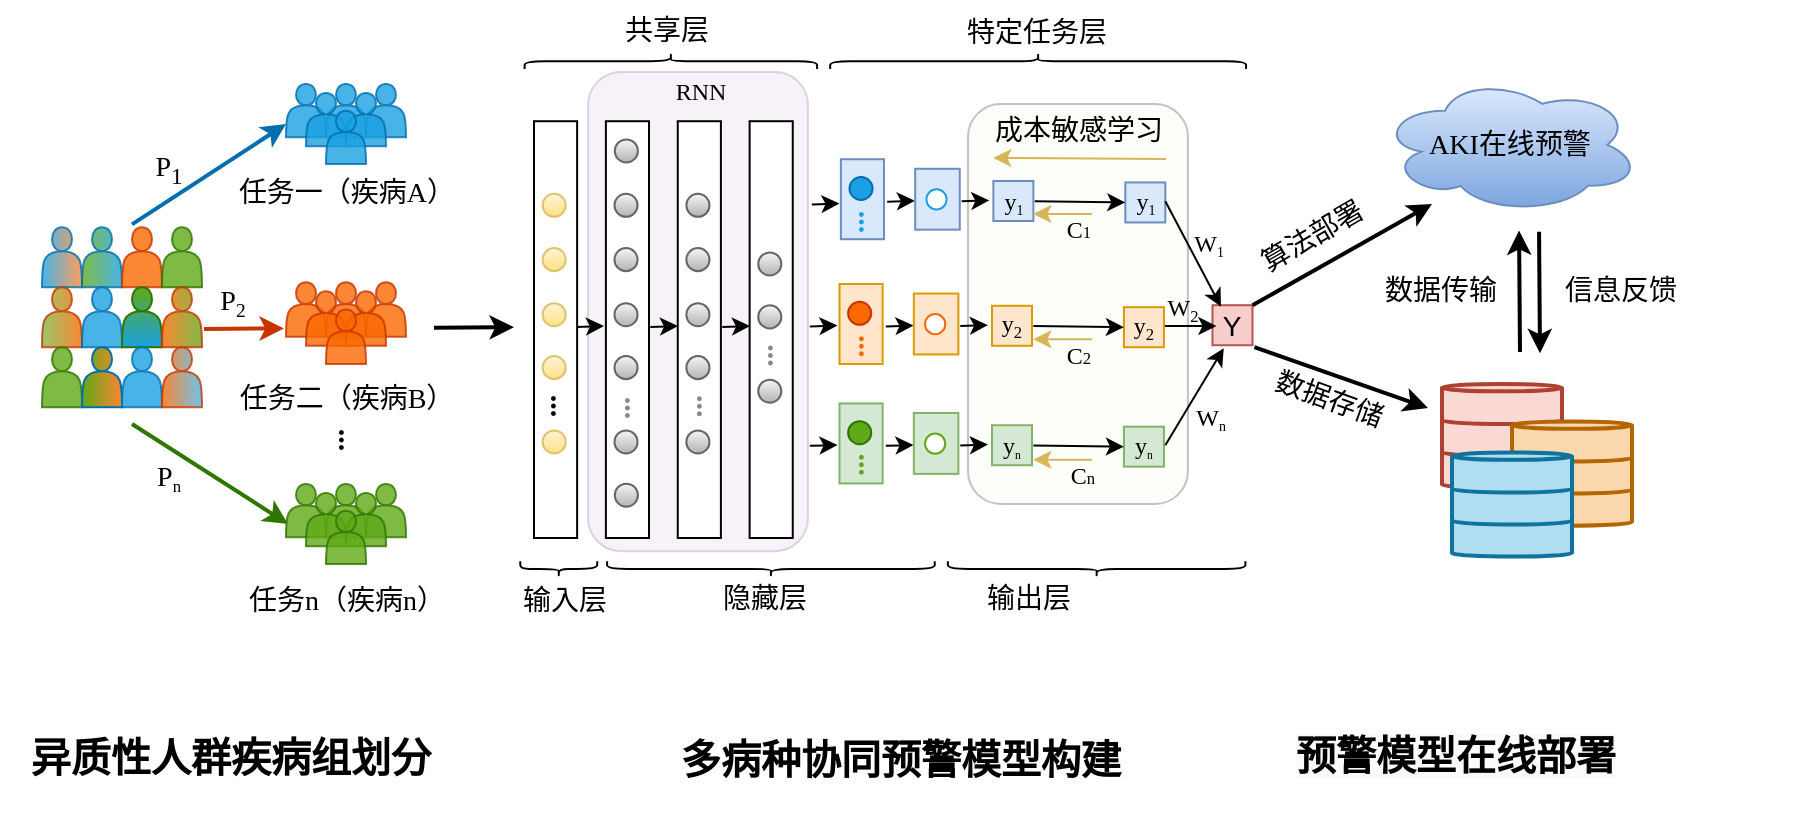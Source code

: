 <mxfile version="24.8.1">
  <diagram name="第 1 页" id="YTj-ouMBXCMW4iAn0mXQ">
    <mxGraphModel dx="1006" dy="709" grid="1" gridSize="10" guides="1" tooltips="1" connect="1" arrows="1" fold="1" page="1" pageScale="1" pageWidth="1169" pageHeight="827" math="0" shadow="0">
      <root>
        <mxCell id="0" />
        <mxCell id="1" parent="0" />
        <mxCell id="hWDj6rnSfcaq-5pzCuS0-516" value="" style="rounded=1;whiteSpace=wrap;html=1;gradientDirection=radial;opacity=30;fillStyle=solid;container=0;fillColor=#f9f7ed;strokeColor=#36393d;" parent="1" vertex="1">
          <mxGeometry x="537.97" y="210" width="110" height="200" as="geometry" />
        </mxCell>
        <mxCell id="hWDj6rnSfcaq-5pzCuS0-5" value="" style="rounded=1;whiteSpace=wrap;html=1;gradientDirection=radial;opacity=30;fillStyle=solid;fillColor=#e1d5e7;strokeColor=#9673a6;container=0;" parent="1" vertex="1">
          <mxGeometry x="348" y="194" width="110" height="239.61" as="geometry" />
        </mxCell>
        <mxCell id="hWDj6rnSfcaq-5pzCuS0-7" value="&lt;font face=&quot;宋体&quot;&gt;&lt;span style=&quot;font-size: 20px;&quot;&gt;&lt;b&gt;异质性人群疾病组划分&lt;/b&gt;&lt;/span&gt;&lt;/font&gt;" style="text;html=1;align=center;verticalAlign=middle;resizable=0;points=[];autosize=1;strokeColor=none;fillColor=none;" parent="1" vertex="1">
          <mxGeometry x="54" y="516" width="230" height="40" as="geometry" />
        </mxCell>
        <mxCell id="hWDj6rnSfcaq-5pzCuS0-9" value="&lt;font face=&quot;宋体&quot;&gt;&lt;span style=&quot;font-size: 20px;&quot;&gt;&lt;b&gt;多病种协同预警模型构建&lt;/b&gt;&lt;/span&gt;&lt;/font&gt;" style="text;html=1;align=center;verticalAlign=middle;resizable=0;points=[];autosize=1;strokeColor=none;fillColor=none;" parent="1" vertex="1">
          <mxGeometry x="378.5" y="516.84" width="250" height="40" as="geometry" />
        </mxCell>
        <mxCell id="hWDj6rnSfcaq-5pzCuS0-82" value="&lt;span style=&quot;font-size: 14px;&quot;&gt;&lt;font face=&quot;宋体&quot;&gt;输入层&lt;/font&gt;&lt;/span&gt;" style="text;html=1;align=center;verticalAlign=middle;resizable=0;points=[];autosize=1;strokeColor=none;fillColor=none;container=0;" parent="1" vertex="1">
          <mxGeometry x="301" y="443.39" width="70" height="30" as="geometry" />
        </mxCell>
        <mxCell id="hWDj6rnSfcaq-5pzCuS0-83" value="&lt;font face=&quot;宋体&quot; style=&quot;font-size: 14px;&quot;&gt;隐藏层&lt;/font&gt;" style="text;html=1;align=center;verticalAlign=middle;resizable=0;points=[];autosize=1;strokeColor=none;fillColor=none;container=0;" parent="1" vertex="1">
          <mxGeometry x="401" y="443.39" width="70" height="30" as="geometry" />
        </mxCell>
        <mxCell id="hWDj6rnSfcaq-5pzCuS0-84" value="&lt;font face=&quot;宋体&quot; style=&quot;font-size: 14px;&quot;&gt;输出层&lt;/font&gt;" style="text;html=1;align=center;verticalAlign=middle;resizable=0;points=[];autosize=1;strokeColor=none;fillColor=none;container=0;" parent="1" vertex="1">
          <mxGeometry x="533.12" y="442.61" width="70" height="30" as="geometry" />
        </mxCell>
        <mxCell id="hWDj6rnSfcaq-5pzCuS0-85" value="" style="shape=curlyBracket;whiteSpace=wrap;html=1;rounded=1;flipH=1;labelPosition=right;verticalLabelPosition=middle;align=left;verticalAlign=middle;rotation=90;container=0;" parent="1" vertex="1">
          <mxGeometry x="329.53" y="423.21" width="7.69" height="38.48" as="geometry" />
        </mxCell>
        <mxCell id="hWDj6rnSfcaq-5pzCuS0-86" value="" style="shape=curlyBracket;whiteSpace=wrap;html=1;rounded=1;flipH=1;labelPosition=right;verticalLabelPosition=middle;align=left;verticalAlign=middle;rotation=90;container=0;" parent="1" vertex="1">
          <mxGeometry x="435.61" y="360.53" width="7.69" height="163.82" as="geometry" />
        </mxCell>
        <mxCell id="hWDj6rnSfcaq-5pzCuS0-87" value="" style="shape=curlyBracket;whiteSpace=wrap;html=1;rounded=1;flipH=1;labelPosition=right;verticalLabelPosition=middle;align=left;verticalAlign=middle;rotation=90;container=0;" parent="1" vertex="1">
          <mxGeometry x="598.48" y="368.07" width="7.69" height="148.77" as="geometry" />
        </mxCell>
        <mxCell id="hWDj6rnSfcaq-5pzCuS0-88" value="" style="shape=curlyBracket;whiteSpace=wrap;html=1;rounded=1;flipH=1;labelPosition=right;verticalLabelPosition=middle;align=left;verticalAlign=middle;rotation=-90;container=0;" parent="1" vertex="1">
          <mxGeometry x="385.58" y="115.49" width="7.69" height="146.24" as="geometry" />
        </mxCell>
        <mxCell id="hWDj6rnSfcaq-5pzCuS0-89" value="&lt;font face=&quot;宋体&quot; style=&quot;font-size: 14px;&quot;&gt;共享层&lt;/font&gt;" style="text;html=1;align=center;verticalAlign=middle;resizable=0;points=[];autosize=1;strokeColor=none;fillColor=none;container=0;" parent="1" vertex="1">
          <mxGeometry x="352.15" y="158.61" width="70" height="30" as="geometry" />
        </mxCell>
        <mxCell id="hWDj6rnSfcaq-5pzCuS0-90" value="" style="shape=curlyBracket;whiteSpace=wrap;html=1;rounded=1;flipH=1;labelPosition=right;verticalLabelPosition=middle;align=left;verticalAlign=middle;rotation=-90;container=0;" parent="1" vertex="1">
          <mxGeometry x="569.22" y="84.64" width="7.69" height="207.94" as="geometry" />
        </mxCell>
        <mxCell id="hWDj6rnSfcaq-5pzCuS0-91" value="&lt;span style=&quot;font-size: 14px;&quot;&gt;&lt;font face=&quot;宋体&quot;&gt;特定任务层&lt;/font&gt;&lt;/span&gt;" style="text;html=1;align=center;verticalAlign=middle;resizable=0;points=[];autosize=1;strokeColor=none;fillColor=none;container=0;" parent="1" vertex="1">
          <mxGeometry x="527" y="158.61" width="90" height="30" as="geometry" />
        </mxCell>
        <mxCell id="hWDj6rnSfcaq-5pzCuS0-92" value="" style="endArrow=classic;html=1;rounded=0;" parent="1" edge="1">
          <mxGeometry width="50" height="50" relative="1" as="geometry">
            <mxPoint x="379.16" y="321.44" as="sourcePoint" />
            <mxPoint x="393" y="321" as="targetPoint" />
          </mxGeometry>
        </mxCell>
        <mxCell id="hWDj6rnSfcaq-5pzCuS0-93" value="" style="endArrow=classic;html=1;rounded=0;" parent="1" edge="1">
          <mxGeometry width="50" height="50" relative="1" as="geometry">
            <mxPoint x="415.16" y="321.44" as="sourcePoint" />
            <mxPoint x="429" y="321" as="targetPoint" />
          </mxGeometry>
        </mxCell>
        <mxCell id="hWDj6rnSfcaq-5pzCuS0-94" value="" style="endArrow=classic;html=1;rounded=0;" parent="1" edge="1">
          <mxGeometry width="50" height="50" relative="1" as="geometry">
            <mxPoint x="458.91" y="321.21" as="sourcePoint" />
            <mxPoint x="472.75" y="320.77" as="targetPoint" />
          </mxGeometry>
        </mxCell>
        <mxCell id="hWDj6rnSfcaq-5pzCuS0-95" value="" style="endArrow=classic;html=1;rounded=0;" parent="1" edge="1">
          <mxGeometry width="50" height="50" relative="1" as="geometry">
            <mxPoint x="496.91" y="321.21" as="sourcePoint" />
            <mxPoint x="510.75" y="320.77" as="targetPoint" />
          </mxGeometry>
        </mxCell>
        <mxCell id="hWDj6rnSfcaq-5pzCuS0-96" value="" style="endArrow=classic;html=1;rounded=0;fontStyle=1" parent="1" edge="1">
          <mxGeometry width="50" height="50" relative="1" as="geometry">
            <mxPoint x="534.13" y="321.02" as="sourcePoint" />
            <mxPoint x="547.97" y="320.58" as="targetPoint" />
          </mxGeometry>
        </mxCell>
        <mxCell id="hWDj6rnSfcaq-5pzCuS0-97" value="Y" style="rounded=0;whiteSpace=wrap;html=1;fillColor=#f8cecc;strokeColor=#b85450;fontSize=14;container=0;" parent="1" vertex="1">
          <mxGeometry x="660.24" y="310.61" width="20" height="20" as="geometry" />
        </mxCell>
        <mxCell id="hWDj6rnSfcaq-5pzCuS0-98" style="edgeStyle=orthogonalEdgeStyle;rounded=0;orthogonalLoop=1;jettySize=auto;html=1;exitX=1;exitY=0.5;exitDx=0;exitDy=0;entryX=0;entryY=0.5;entryDx=0;entryDy=0;" parent="1" edge="1">
          <mxGeometry relative="1" as="geometry">
            <mxPoint x="632.97" y="320.993" as="sourcePoint" />
            <mxPoint x="662.24" y="321.61" as="targetPoint" />
          </mxGeometry>
        </mxCell>
        <mxCell id="hWDj6rnSfcaq-5pzCuS0-99" value="&lt;font face=&quot;Times New Roman&quot;&gt;W&lt;span style=&quot;font-size: 10px;&quot;&gt;&lt;sub&gt;2&lt;/sub&gt;&lt;/span&gt;&lt;/font&gt;" style="text;html=1;align=center;verticalAlign=middle;resizable=0;points=[];autosize=1;strokeColor=none;fillColor=none;container=0;" parent="1" vertex="1">
          <mxGeometry x="625.24" y="297.61" width="40" height="30" as="geometry" />
        </mxCell>
        <mxCell id="hWDj6rnSfcaq-5pzCuS0-100" value="" style="shape=actor;whiteSpace=wrap;html=1;fillColor=#1ba1e2;strokeColor=#006EAF;fontColor=#ffffff;opacity=80;gradientColor=#fb8633;gradientDirection=east;" parent="1" vertex="1">
          <mxGeometry x="75" y="271.61" width="20" height="30" as="geometry" />
        </mxCell>
        <mxCell id="hWDj6rnSfcaq-5pzCuS0-101" value="" style="shape=actor;whiteSpace=wrap;html=1;fillColor=#fa6800;strokeColor=#C73500;fontColor=#000000;opacity=80;gradientColor=#80ba45;gradientDirection=west;" parent="1" vertex="1">
          <mxGeometry x="75" y="301.61" width="20" height="30" as="geometry" />
        </mxCell>
        <mxCell id="hWDj6rnSfcaq-5pzCuS0-102" value="" style="shape=actor;whiteSpace=wrap;html=1;fillColor=#60a917;strokeColor=#2D7600;fontColor=#ffffff;opacity=80;" parent="1" vertex="1">
          <mxGeometry x="75" y="331.61" width="20" height="30" as="geometry" />
        </mxCell>
        <mxCell id="hWDj6rnSfcaq-5pzCuS0-103" value="" style="shape=actor;whiteSpace=wrap;html=1;fillColor=#60a917;strokeColor=#006EAF;fontColor=#ffffff;opacity=80;gradientColor=#1ba1e2;gradientDirection=east;" parent="1" vertex="1">
          <mxGeometry x="95" y="271.61" width="20" height="30" as="geometry" />
        </mxCell>
        <mxCell id="hWDj6rnSfcaq-5pzCuS0-104" value="" style="shape=actor;whiteSpace=wrap;html=1;fillColor=#fa6800;strokeColor=#C73500;fontColor=#000000;opacity=80;" parent="1" vertex="1">
          <mxGeometry x="115" y="271.61" width="20" height="30" as="geometry" />
        </mxCell>
        <mxCell id="hWDj6rnSfcaq-5pzCuS0-105" value="" style="shape=actor;whiteSpace=wrap;html=1;fillColor=#1ba1e2;strokeColor=#006EAF;fontColor=#ffffff;opacity=80;" parent="1" vertex="1">
          <mxGeometry x="95" y="301.61" width="20" height="30" as="geometry" />
        </mxCell>
        <mxCell id="hWDj6rnSfcaq-5pzCuS0-106" value="" style="shape=actor;whiteSpace=wrap;html=1;fillColor=#60a917;strokeColor=#2D7600;fontColor=#ffffff;gradientColor=#1ba1e2;" parent="1" vertex="1">
          <mxGeometry x="115" y="301.61" width="20" height="30" as="geometry" />
        </mxCell>
        <mxCell id="hWDj6rnSfcaq-5pzCuS0-107" value="" style="shape=actor;whiteSpace=wrap;html=1;fillColor=#fb8633;strokeColor=#006EAF;fontColor=#ffffff;gradientColor=#60a917;gradientDirection=west;" parent="1" vertex="1">
          <mxGeometry x="95" y="331.61" width="20" height="30" as="geometry" />
        </mxCell>
        <mxCell id="hWDj6rnSfcaq-5pzCuS0-108" value="" style="shape=actor;whiteSpace=wrap;html=1;fillColor=#1ba1e2;strokeColor=#006EAF;fontColor=#ffffff;opacity=80;" parent="1" vertex="1">
          <mxGeometry x="115" y="331.61" width="20" height="30" as="geometry" />
        </mxCell>
        <mxCell id="hWDj6rnSfcaq-5pzCuS0-109" value="" style="shape=actor;whiteSpace=wrap;html=1;fillColor=#60a917;strokeColor=#2D7600;fontColor=#ffffff;opacity=80;" parent="1" vertex="1">
          <mxGeometry x="135" y="271.61" width="20" height="30" as="geometry" />
        </mxCell>
        <mxCell id="hWDj6rnSfcaq-5pzCuS0-110" value="" style="shape=actor;whiteSpace=wrap;html=1;fillColor=#fa6800;strokeColor=#C73500;fontColor=#000000;opacity=80;gradientColor=#60a917;gradientDirection=east;" parent="1" vertex="1">
          <mxGeometry x="135" y="301.61" width="20" height="30" as="geometry" />
        </mxCell>
        <mxCell id="hWDj6rnSfcaq-5pzCuS0-111" value="" style="shape=actor;whiteSpace=wrap;html=1;fillColor=#fa6800;strokeColor=#C73500;fontColor=#000000;opacity=80;gradientColor=#49b4e8;gradientDirection=east;" parent="1" vertex="1">
          <mxGeometry x="135" y="331.61" width="20" height="30" as="geometry" />
        </mxCell>
        <mxCell id="hWDj6rnSfcaq-5pzCuS0-112" value="" style="endArrow=classic;html=1;rounded=0;fillColor=#1ba1e2;strokeColor=#006EAF;strokeWidth=2;entryX=0;entryY=0.75;entryDx=0;entryDy=0;" parent="1" target="hWDj6rnSfcaq-5pzCuS0-122" edge="1">
          <mxGeometry width="50" height="50" relative="1" as="geometry">
            <mxPoint x="120" y="270.22" as="sourcePoint" />
            <mxPoint x="180" y="232.61" as="targetPoint" />
          </mxGeometry>
        </mxCell>
        <mxCell id="hWDj6rnSfcaq-5pzCuS0-113" value="" style="endArrow=classic;html=1;rounded=0;fillColor=#60a917;strokeColor=#2D7600;strokeWidth=2;fontSize=14;" parent="1" edge="1">
          <mxGeometry width="50" height="50" relative="1" as="geometry">
            <mxPoint x="120" y="370" as="sourcePoint" />
            <mxPoint x="198" y="420" as="targetPoint" />
          </mxGeometry>
        </mxCell>
        <mxCell id="hWDj6rnSfcaq-5pzCuS0-114" value="" style="group" parent="1" vertex="1" connectable="0">
          <mxGeometry x="197" y="299.11" width="60" height="40.89" as="geometry" />
        </mxCell>
        <mxCell id="hWDj6rnSfcaq-5pzCuS0-115" value="" style="shape=actor;whiteSpace=wrap;html=1;fillColor=#fa6800;strokeColor=#C73500;fontColor=#000000;opacity=80;" parent="hWDj6rnSfcaq-5pzCuS0-114" vertex="1">
          <mxGeometry width="20" height="27.26" as="geometry" />
        </mxCell>
        <mxCell id="hWDj6rnSfcaq-5pzCuS0-116" value="" style="shape=actor;whiteSpace=wrap;html=1;fillColor=#fa6800;strokeColor=#C73500;fontColor=#000000;opacity=80;" parent="hWDj6rnSfcaq-5pzCuS0-114" vertex="1">
          <mxGeometry x="20" width="20" height="27.26" as="geometry" />
        </mxCell>
        <mxCell id="hWDj6rnSfcaq-5pzCuS0-117" value="" style="shape=actor;whiteSpace=wrap;html=1;fillColor=#fa6800;strokeColor=#C73500;fontColor=#000000;opacity=80;" parent="hWDj6rnSfcaq-5pzCuS0-114" vertex="1">
          <mxGeometry x="10" y="4.543" width="20" height="27.26" as="geometry" />
        </mxCell>
        <mxCell id="hWDj6rnSfcaq-5pzCuS0-118" value="" style="shape=actor;whiteSpace=wrap;html=1;fillColor=#fa6800;strokeColor=#C73500;fontColor=#000000;opacity=80;" parent="hWDj6rnSfcaq-5pzCuS0-114" vertex="1">
          <mxGeometry x="40" width="20" height="27.26" as="geometry" />
        </mxCell>
        <mxCell id="hWDj6rnSfcaq-5pzCuS0-119" value="" style="shape=actor;whiteSpace=wrap;html=1;fillColor=#fa6800;strokeColor=#C73500;fontColor=#000000;opacity=80;" parent="hWDj6rnSfcaq-5pzCuS0-114" vertex="1">
          <mxGeometry x="30" y="4.543" width="20" height="27.26" as="geometry" />
        </mxCell>
        <mxCell id="hWDj6rnSfcaq-5pzCuS0-120" value="" style="shape=actor;whiteSpace=wrap;html=1;fillColor=#fa6800;strokeColor=#C73500;fontColor=#000000;opacity=80;" parent="hWDj6rnSfcaq-5pzCuS0-114" vertex="1">
          <mxGeometry x="20" y="13.63" width="20" height="27.26" as="geometry" />
        </mxCell>
        <mxCell id="hWDj6rnSfcaq-5pzCuS0-121" value="" style="group" parent="1" vertex="1" connectable="0">
          <mxGeometry x="197" y="200" width="60" height="40" as="geometry" />
        </mxCell>
        <mxCell id="hWDj6rnSfcaq-5pzCuS0-122" value="" style="shape=actor;whiteSpace=wrap;html=1;fillColor=#1ba1e2;strokeColor=#006EAF;fontColor=#ffffff;opacity=80;" parent="hWDj6rnSfcaq-5pzCuS0-121" vertex="1">
          <mxGeometry width="20" height="26.667" as="geometry" />
        </mxCell>
        <mxCell id="hWDj6rnSfcaq-5pzCuS0-123" value="" style="shape=actor;whiteSpace=wrap;html=1;fillColor=#1ba1e2;strokeColor=#006EAF;fontColor=#ffffff;opacity=80;" parent="hWDj6rnSfcaq-5pzCuS0-121" vertex="1">
          <mxGeometry x="20" width="20" height="26.667" as="geometry" />
        </mxCell>
        <mxCell id="hWDj6rnSfcaq-5pzCuS0-124" value="" style="shape=actor;whiteSpace=wrap;html=1;fillColor=#1ba1e2;strokeColor=#006EAF;fontColor=#ffffff;opacity=80;" parent="hWDj6rnSfcaq-5pzCuS0-121" vertex="1">
          <mxGeometry x="10" y="4.444" width="20" height="26.667" as="geometry" />
        </mxCell>
        <mxCell id="hWDj6rnSfcaq-5pzCuS0-125" value="" style="shape=actor;whiteSpace=wrap;html=1;fillColor=#1ba1e2;strokeColor=#006EAF;fontColor=#ffffff;opacity=80;" parent="hWDj6rnSfcaq-5pzCuS0-121" vertex="1">
          <mxGeometry x="40" width="20" height="26.667" as="geometry" />
        </mxCell>
        <mxCell id="hWDj6rnSfcaq-5pzCuS0-126" value="" style="shape=actor;whiteSpace=wrap;html=1;fillColor=#1ba1e2;strokeColor=#006EAF;fontColor=#ffffff;opacity=80;" parent="hWDj6rnSfcaq-5pzCuS0-121" vertex="1">
          <mxGeometry x="30" y="4.444" width="20" height="26.667" as="geometry" />
        </mxCell>
        <mxCell id="hWDj6rnSfcaq-5pzCuS0-127" value="" style="shape=actor;whiteSpace=wrap;html=1;fillColor=#1ba1e2;strokeColor=#006EAF;fontColor=#ffffff;opacity=80;" parent="hWDj6rnSfcaq-5pzCuS0-121" vertex="1">
          <mxGeometry x="20" y="13.333" width="20" height="26.667" as="geometry" />
        </mxCell>
        <mxCell id="hWDj6rnSfcaq-5pzCuS0-128" value="" style="group" parent="1" vertex="1" connectable="0">
          <mxGeometry x="197" y="400" width="60" height="40" as="geometry" />
        </mxCell>
        <mxCell id="hWDj6rnSfcaq-5pzCuS0-129" value="" style="shape=actor;whiteSpace=wrap;html=1;fillColor=#60a917;strokeColor=#2D7600;fontColor=#ffffff;opacity=80;" parent="hWDj6rnSfcaq-5pzCuS0-128" vertex="1">
          <mxGeometry width="20" height="26.667" as="geometry" />
        </mxCell>
        <mxCell id="hWDj6rnSfcaq-5pzCuS0-130" value="" style="shape=actor;whiteSpace=wrap;html=1;fillColor=#60a917;strokeColor=#2D7600;fontColor=#ffffff;opacity=80;" parent="hWDj6rnSfcaq-5pzCuS0-128" vertex="1">
          <mxGeometry x="20" width="20" height="26.667" as="geometry" />
        </mxCell>
        <mxCell id="hWDj6rnSfcaq-5pzCuS0-131" value="" style="shape=actor;whiteSpace=wrap;html=1;fillColor=#60a917;strokeColor=#2D7600;fontColor=#ffffff;opacity=80;" parent="hWDj6rnSfcaq-5pzCuS0-128" vertex="1">
          <mxGeometry x="10" y="4.444" width="20" height="26.667" as="geometry" />
        </mxCell>
        <mxCell id="hWDj6rnSfcaq-5pzCuS0-132" value="" style="shape=actor;whiteSpace=wrap;html=1;fillColor=#60a917;strokeColor=#2D7600;fontColor=#ffffff;opacity=80;" parent="hWDj6rnSfcaq-5pzCuS0-128" vertex="1">
          <mxGeometry x="40" width="20" height="26.667" as="geometry" />
        </mxCell>
        <mxCell id="hWDj6rnSfcaq-5pzCuS0-133" value="" style="shape=actor;whiteSpace=wrap;html=1;fillColor=#60a917;strokeColor=#2D7600;fontColor=#ffffff;opacity=80;" parent="hWDj6rnSfcaq-5pzCuS0-128" vertex="1">
          <mxGeometry x="30" y="4.444" width="20" height="26.667" as="geometry" />
        </mxCell>
        <mxCell id="hWDj6rnSfcaq-5pzCuS0-134" value="" style="shape=actor;whiteSpace=wrap;html=1;fillColor=#60a917;strokeColor=#2D7600;fontColor=#ffffff;opacity=80;" parent="hWDj6rnSfcaq-5pzCuS0-128" vertex="1">
          <mxGeometry x="20" y="13.333" width="20" height="26.667" as="geometry" />
        </mxCell>
        <mxCell id="hWDj6rnSfcaq-5pzCuS0-135" value="" style="rounded=0;whiteSpace=wrap;html=1;container=0;" parent="1" vertex="1">
          <mxGeometry x="356.938" y="218.61" width="21.563" height="208.39" as="geometry" />
        </mxCell>
        <mxCell id="hWDj6rnSfcaq-5pzCuS0-136" value="" style="ellipse;whiteSpace=wrap;html=1;aspect=fixed;fillColor=#f5f5f5;strokeColor=#666666;container=0;gradientColor=#b3b3b3;" parent="1" vertex="1">
          <mxGeometry x="361.25" y="254.87" width="11.543" height="11.543" as="geometry" />
        </mxCell>
        <mxCell id="hWDj6rnSfcaq-5pzCuS0-137" value="" style="ellipse;whiteSpace=wrap;html=1;aspect=fixed;fillColor=#f5f5f5;strokeColor=#666666;container=0;gradientColor=#b3b3b3;" parent="1" vertex="1">
          <mxGeometry x="361.25" y="282.051" width="11.543" height="11.543" as="geometry" />
        </mxCell>
        <mxCell id="hWDj6rnSfcaq-5pzCuS0-138" value="" style="ellipse;whiteSpace=wrap;html=1;aspect=fixed;fillColor=#f5f5f5;strokeColor=#666666;container=0;gradientColor=#b3b3b3;" parent="1" vertex="1">
          <mxGeometry x="361.25" y="309.586" width="11.543" height="11.543" as="geometry" />
        </mxCell>
        <mxCell id="hWDj6rnSfcaq-5pzCuS0-139" value="" style="ellipse;whiteSpace=wrap;html=1;aspect=fixed;fillColor=#f5f5f5;strokeColor=#666666;container=0;gradientColor=#b3b3b3;" parent="1" vertex="1">
          <mxGeometry x="361.25" y="336.042" width="11.543" height="11.543" as="geometry" />
        </mxCell>
        <mxCell id="hWDj6rnSfcaq-5pzCuS0-140" value="" style="ellipse;whiteSpace=wrap;html=1;aspect=fixed;fillColor=#f5f5f5;strokeColor=#666666;container=0;gradientColor=#b3b3b3;" parent="1" vertex="1">
          <mxGeometry x="361.25" y="373.19" width="11.543" height="11.543" as="geometry" />
        </mxCell>
        <mxCell id="hWDj6rnSfcaq-5pzCuS0-141" value="&lt;b&gt;&lt;font color=&quot;#85878a&quot; style=&quot;font-size: 15px;&quot; face=&quot;Times New Roman&quot;&gt;...&lt;/font&gt;&lt;/b&gt;" style="text;html=1;align=center;verticalAlign=middle;resizable=0;points=[];autosize=1;strokeColor=none;fillColor=none;rotation=90;container=0;" parent="1" vertex="1">
          <mxGeometry x="357.531" y="346.08" width="30" height="30" as="geometry" />
        </mxCell>
        <mxCell id="hWDj6rnSfcaq-5pzCuS0-142" value="" style="ellipse;whiteSpace=wrap;html=1;aspect=fixed;fillColor=#f5f5f5;strokeColor=#666666;container=0;gradientColor=#b3b3b3;" parent="1" vertex="1">
          <mxGeometry x="361.401" y="399.819" width="11.543" height="11.543" as="geometry" />
        </mxCell>
        <mxCell id="hWDj6rnSfcaq-5pzCuS0-143" value="" style="ellipse;whiteSpace=wrap;html=1;aspect=fixed;fillColor=#f5f5f5;strokeColor=#666666;container=0;gradientColor=#b3b3b3;" parent="1" vertex="1">
          <mxGeometry x="361.401" y="227.689" width="11.543" height="11.543" as="geometry" />
        </mxCell>
        <mxCell id="hWDj6rnSfcaq-5pzCuS0-144" value="" style="rounded=0;whiteSpace=wrap;html=1;container=0;" parent="1" vertex="1">
          <mxGeometry x="392.875" y="218.61" width="21.563" height="208.39" as="geometry" />
        </mxCell>
        <mxCell id="hWDj6rnSfcaq-5pzCuS0-145" value="" style="ellipse;whiteSpace=wrap;html=1;aspect=fixed;fillColor=#f5f5f5;strokeColor=#666666;container=0;gradientColor=#b3b3b3;" parent="1" vertex="1">
          <mxGeometry x="397.188" y="254.87" width="11.543" height="11.543" as="geometry" />
        </mxCell>
        <mxCell id="hWDj6rnSfcaq-5pzCuS0-146" value="" style="ellipse;whiteSpace=wrap;html=1;aspect=fixed;fillColor=#f5f5f5;strokeColor=#666666;container=0;gradientColor=#b3b3b3;" parent="1" vertex="1">
          <mxGeometry x="397.188" y="282.051" width="11.543" height="11.543" as="geometry" />
        </mxCell>
        <mxCell id="hWDj6rnSfcaq-5pzCuS0-147" value="" style="ellipse;whiteSpace=wrap;html=1;aspect=fixed;fillColor=#f5f5f5;strokeColor=#666666;container=0;gradientColor=#b3b3b3;" parent="1" vertex="1">
          <mxGeometry x="397.188" y="309.586" width="11.543" height="11.543" as="geometry" />
        </mxCell>
        <mxCell id="hWDj6rnSfcaq-5pzCuS0-148" value="" style="ellipse;whiteSpace=wrap;html=1;aspect=fixed;fillColor=#f5f5f5;strokeColor=#666666;container=0;gradientColor=#b3b3b3;" parent="1" vertex="1">
          <mxGeometry x="397.188" y="336.042" width="11.543" height="11.543" as="geometry" />
        </mxCell>
        <mxCell id="hWDj6rnSfcaq-5pzCuS0-149" value="" style="ellipse;whiteSpace=wrap;html=1;aspect=fixed;fillColor=#f5f5f5;strokeColor=#666666;container=0;gradientColor=#b3b3b3;" parent="1" vertex="1">
          <mxGeometry x="397.188" y="373.19" width="11.543" height="11.543" as="geometry" />
        </mxCell>
        <mxCell id="hWDj6rnSfcaq-5pzCuS0-150" value="&lt;b&gt;&lt;font color=&quot;#85878a&quot; style=&quot;font-size: 15px;&quot; face=&quot;Times New Roman&quot;&gt;...&lt;/font&gt;&lt;/b&gt;" style="text;html=1;align=center;verticalAlign=middle;resizable=0;points=[];autosize=1;strokeColor=none;fillColor=none;rotation=90;container=0;" parent="1" vertex="1">
          <mxGeometry x="393.469" y="346.08" width="30" height="30" as="geometry" />
        </mxCell>
        <mxCell id="hWDj6rnSfcaq-5pzCuS0-151" value="" style="rounded=0;whiteSpace=wrap;html=1;container=0;" parent="1" vertex="1">
          <mxGeometry x="428.812" y="218.61" width="21.563" height="208.39" as="geometry" />
        </mxCell>
        <mxCell id="hWDj6rnSfcaq-5pzCuS0-152" value="" style="ellipse;whiteSpace=wrap;html=1;aspect=fixed;fillColor=#f5f5f5;strokeColor=#666666;container=0;gradientColor=#b3b3b3;" parent="1" vertex="1">
          <mxGeometry x="433.125" y="284.217" width="11.543" height="11.543" as="geometry" />
        </mxCell>
        <mxCell id="hWDj6rnSfcaq-5pzCuS0-153" value="" style="ellipse;whiteSpace=wrap;html=1;aspect=fixed;fillColor=#f5f5f5;strokeColor=#666666;container=0;gradientColor=#b3b3b3;" parent="1" vertex="1">
          <mxGeometry x="433.125" y="310.673" width="11.543" height="11.543" as="geometry" />
        </mxCell>
        <mxCell id="hWDj6rnSfcaq-5pzCuS0-154" value="" style="ellipse;whiteSpace=wrap;html=1;aspect=fixed;fillColor=#f5f5f5;strokeColor=#666666;container=0;gradientColor=#b3b3b3;" parent="1" vertex="1">
          <mxGeometry x="433.125" y="347.821" width="11.543" height="11.543" as="geometry" />
        </mxCell>
        <mxCell id="hWDj6rnSfcaq-5pzCuS0-155" value="&lt;b&gt;&lt;font color=&quot;#85878a&quot; style=&quot;font-size: 15px;&quot; face=&quot;Times New Roman&quot;&gt;...&lt;/font&gt;&lt;/b&gt;" style="text;html=1;align=center;verticalAlign=middle;resizable=0;points=[];autosize=1;strokeColor=none;fillColor=none;rotation=90;container=0;" parent="1" vertex="1">
          <mxGeometry x="429.406" y="320.711" width="30" height="30" as="geometry" />
        </mxCell>
        <mxCell id="hWDj6rnSfcaq-5pzCuS0-156" value="" style="endArrow=classic;html=1;rounded=0;" parent="1" edge="1">
          <mxGeometry width="50" height="50" relative="1" as="geometry">
            <mxPoint x="342.16" y="321.44" as="sourcePoint" />
            <mxPoint x="356" y="321" as="targetPoint" />
          </mxGeometry>
        </mxCell>
        <mxCell id="hWDj6rnSfcaq-5pzCuS0-157" value="" style="endArrow=classic;html=1;rounded=0;" parent="1" edge="1">
          <mxGeometry width="50" height="50" relative="1" as="geometry">
            <mxPoint x="459.91" y="260.21" as="sourcePoint" />
            <mxPoint x="473.75" y="259.77" as="targetPoint" />
          </mxGeometry>
        </mxCell>
        <mxCell id="hWDj6rnSfcaq-5pzCuS0-158" value="&lt;font face=&quot;Times New Roman&quot;&gt;y&lt;span style=&quot;font-size: 10px;&quot;&gt;&lt;sub&gt;2&lt;/sub&gt;&lt;/span&gt;&lt;/font&gt;" style="rounded=0;whiteSpace=wrap;html=1;fillColor=#ffe6cc;strokeColor=#d79b00;container=0;" parent="1" vertex="1">
          <mxGeometry x="615.97" y="311.61" width="20" height="20" as="geometry" />
        </mxCell>
        <mxCell id="hWDj6rnSfcaq-5pzCuS0-159" value="" style="rounded=0;whiteSpace=wrap;html=1;fillColor=#ffe6cc;strokeColor=#d79b00;container=0;" parent="1" vertex="1">
          <mxGeometry x="473.75" y="300" width="21.56" height="40" as="geometry" />
        </mxCell>
        <mxCell id="hWDj6rnSfcaq-5pzCuS0-160" value="" style="ellipse;whiteSpace=wrap;html=1;aspect=fixed;fillColor=#fa6800;strokeColor=#C73500;fontColor=#000000;container=0;" parent="1" vertex="1">
          <mxGeometry x="478.062" y="308.87" width="11.543" height="11.543" as="geometry" />
        </mxCell>
        <mxCell id="hWDj6rnSfcaq-5pzCuS0-161" value="&lt;b&gt;&lt;font color=&quot;#fa6800&quot; style=&quot;font-size: 15px;&quot; face=&quot;Times New Roman&quot;&gt;...&lt;/font&gt;&lt;/b&gt;" style="text;html=1;align=center;verticalAlign=middle;resizable=0;points=[];autosize=1;strokeColor=none;fillColor=none;rotation=90;container=0;" parent="1" vertex="1">
          <mxGeometry x="474.344" y="315.908" width="30" height="30" as="geometry" />
        </mxCell>
        <mxCell id="hWDj6rnSfcaq-5pzCuS0-162" value="" style="rounded=0;whiteSpace=wrap;html=1;fillColor=#ffe6cc;strokeColor=#d79b00;container=0;" parent="1" vertex="1">
          <mxGeometry x="510.908" y="304.771" width="22.281" height="30.452" as="geometry" />
        </mxCell>
        <mxCell id="hWDj6rnSfcaq-5pzCuS0-163" value="" style="ellipse;whiteSpace=wrap;html=1;aspect=fixed;strokeColor=#fa6800;container=0;" parent="1" vertex="1">
          <mxGeometry x="516.521" y="315.025" width="10.1" height="10.1" as="geometry" />
        </mxCell>
        <mxCell id="hWDj6rnSfcaq-5pzCuS0-164" value="" style="rounded=0;whiteSpace=wrap;html=1;container=0;" parent="1" vertex="1">
          <mxGeometry x="321" y="218.61" width="21.563" height="208.39" as="geometry" />
        </mxCell>
        <mxCell id="hWDj6rnSfcaq-5pzCuS0-165" value="" style="ellipse;whiteSpace=wrap;html=1;aspect=fixed;fillColor=#fff2cc;strokeColor=#d6b656;container=0;gradientColor=#ffd966;opacity=80;" parent="1" vertex="1">
          <mxGeometry x="325.312" y="254.87" width="11.543" height="11.543" as="geometry" />
        </mxCell>
        <mxCell id="hWDj6rnSfcaq-5pzCuS0-166" value="" style="ellipse;whiteSpace=wrap;html=1;aspect=fixed;fillColor=#fff2cc;strokeColor=#d6b656;container=0;gradientColor=#ffd966;opacity=80;" parent="1" vertex="1">
          <mxGeometry x="325.312" y="282.051" width="11.543" height="11.543" as="geometry" />
        </mxCell>
        <mxCell id="hWDj6rnSfcaq-5pzCuS0-167" value="" style="ellipse;whiteSpace=wrap;html=1;aspect=fixed;fillColor=#fff2cc;strokeColor=#d6b656;container=0;gradientColor=#ffd966;opacity=80;" parent="1" vertex="1">
          <mxGeometry x="325.312" y="309.586" width="11.543" height="11.543" as="geometry" />
        </mxCell>
        <mxCell id="hWDj6rnSfcaq-5pzCuS0-168" value="" style="ellipse;whiteSpace=wrap;html=1;aspect=fixed;fillColor=#fff2cc;strokeColor=#d6b656;container=0;gradientColor=#ffd966;opacity=80;" parent="1" vertex="1">
          <mxGeometry x="325.312" y="336.042" width="11.543" height="11.543" as="geometry" />
        </mxCell>
        <mxCell id="hWDj6rnSfcaq-5pzCuS0-169" value="" style="ellipse;whiteSpace=wrap;html=1;aspect=fixed;fillColor=#fff2cc;strokeColor=#d6b656;container=0;gradientColor=#ffd966;opacity=80;" parent="1" vertex="1">
          <mxGeometry x="325.312" y="373.19" width="11.543" height="11.543" as="geometry" />
        </mxCell>
        <mxCell id="hWDj6rnSfcaq-5pzCuS0-170" value="&lt;b&gt;&lt;font color=&quot;#080808&quot; style=&quot;font-size: 15px;&quot; face=&quot;Times New Roman&quot;&gt;...&lt;/font&gt;&lt;/b&gt;" style="text;html=1;align=center;verticalAlign=middle;resizable=0;points=[];autosize=1;strokeColor=none;fillColor=none;rotation=90;container=0;" parent="1" vertex="1">
          <mxGeometry x="320.594" y="345.08" width="30" height="30" as="geometry" />
        </mxCell>
        <mxCell id="hWDj6rnSfcaq-5pzCuS0-171" value="&lt;font face=&quot;Times New Roman&quot;&gt;RNN&lt;/font&gt;" style="text;html=1;align=center;verticalAlign=middle;resizable=0;points=[];autosize=1;strokeColor=none;fillColor=none;" parent="1" vertex="1">
          <mxGeometry x="378.5" y="189" width="50" height="30" as="geometry" />
        </mxCell>
        <mxCell id="hWDj6rnSfcaq-5pzCuS0-175" value="" style="endArrow=classic;html=1;rounded=0;entryX=0;entryY=0.25;entryDx=0;entryDy=0;fillColor=#fa6800;strokeColor=#C73500;strokeWidth=2;" parent="1" edge="1">
          <mxGeometry width="50" height="50" relative="1" as="geometry">
            <mxPoint x="156" y="322.46" as="sourcePoint" />
            <mxPoint x="196" y="322.21" as="targetPoint" />
          </mxGeometry>
        </mxCell>
        <mxCell id="hWDj6rnSfcaq-5pzCuS0-176" value="" style="endArrow=classic;html=1;rounded=0;entryX=0;entryY=0.25;entryDx=0;entryDy=0;strokeWidth=2;" parent="1" edge="1">
          <mxGeometry width="50" height="50" relative="1" as="geometry">
            <mxPoint x="271" y="321.86" as="sourcePoint" />
            <mxPoint x="311" y="321.61" as="targetPoint" />
          </mxGeometry>
        </mxCell>
        <mxCell id="hWDj6rnSfcaq-5pzCuS0-177" value="&lt;font style=&quot;font-size: 14px;&quot; face=&quot;Times New Roman&quot;&gt;P&lt;sub&gt;1&lt;/sub&gt;&lt;/font&gt;" style="text;html=1;align=center;verticalAlign=middle;resizable=0;points=[];autosize=1;strokeColor=none;fillColor=none;" parent="1" vertex="1">
          <mxGeometry x="118" y="228" width="40" height="30" as="geometry" />
        </mxCell>
        <mxCell id="hWDj6rnSfcaq-5pzCuS0-178" value="&lt;font style=&quot;font-size: 14px;&quot; face=&quot;Times New Roman&quot;&gt;P&lt;/font&gt;&lt;font style=&quot;font-size: 11.667px;&quot; face=&quot;Times New Roman&quot;&gt;&lt;sub&gt;2&lt;/sub&gt;&lt;/font&gt;" style="text;html=1;align=center;verticalAlign=middle;resizable=0;points=[];autosize=1;strokeColor=none;fillColor=none;" parent="1" vertex="1">
          <mxGeometry x="150" y="294.15" width="40" height="30" as="geometry" />
        </mxCell>
        <mxCell id="hWDj6rnSfcaq-5pzCuS0-179" value="&lt;font style=&quot;font-size: 14px;&quot; face=&quot;Times New Roman&quot;&gt;P&lt;/font&gt;&lt;font size=&quot;1&quot; style=&quot;&quot; face=&quot;Times New Roman&quot;&gt;&lt;sub&gt;n&lt;/sub&gt;&lt;/font&gt;" style="text;html=1;align=center;verticalAlign=middle;resizable=0;points=[];autosize=1;strokeColor=none;fillColor=none;" parent="1" vertex="1">
          <mxGeometry x="118" y="381.53" width="40" height="30" as="geometry" />
        </mxCell>
        <mxCell id="hWDj6rnSfcaq-5pzCuS0-180" value="" style="endArrow=classic;html=1;rounded=0;" parent="1" edge="1">
          <mxGeometry width="50" height="50" relative="1" as="geometry">
            <mxPoint x="458.91" y="380.93" as="sourcePoint" />
            <mxPoint x="472.75" y="380.49" as="targetPoint" />
          </mxGeometry>
        </mxCell>
        <mxCell id="hWDj6rnSfcaq-5pzCuS0-181" value="" style="endArrow=classic;html=1;rounded=0;" parent="1" edge="1">
          <mxGeometry width="50" height="50" relative="1" as="geometry">
            <mxPoint x="496.91" y="380.93" as="sourcePoint" />
            <mxPoint x="510.75" y="380.49" as="targetPoint" />
          </mxGeometry>
        </mxCell>
        <mxCell id="hWDj6rnSfcaq-5pzCuS0-182" value="" style="endArrow=classic;html=1;rounded=0;fontStyle=1" parent="1" edge="1">
          <mxGeometry width="50" height="50" relative="1" as="geometry">
            <mxPoint x="534.13" y="380.74" as="sourcePoint" />
            <mxPoint x="547.97" y="380.3" as="targetPoint" />
          </mxGeometry>
        </mxCell>
        <mxCell id="hWDj6rnSfcaq-5pzCuS0-183" value="&lt;font face=&quot;Times New Roman&quot;&gt;W&lt;span style=&quot;font-size: 8.333px;&quot;&gt;&lt;sub&gt;n&lt;/sub&gt;&lt;/span&gt;&lt;/font&gt;" style="text;html=1;align=center;verticalAlign=middle;resizable=0;points=[];autosize=1;strokeColor=none;fillColor=none;container=0;" parent="1" vertex="1">
          <mxGeometry x="638.96" y="351.53" width="40" height="30" as="geometry" />
        </mxCell>
        <mxCell id="hWDj6rnSfcaq-5pzCuS0-184" value="&lt;font face=&quot;Times New Roman&quot;&gt;y&lt;span style=&quot;font-size: 6.944px;&quot;&gt;&lt;sub&gt;n&lt;/sub&gt;&lt;/span&gt;&lt;/font&gt;" style="rounded=0;whiteSpace=wrap;html=1;fillColor=#d5e8d4;strokeColor=#82b366;container=0;" parent="1" vertex="1">
          <mxGeometry x="615.97" y="371.33" width="20" height="20" as="geometry" />
        </mxCell>
        <mxCell id="hWDj6rnSfcaq-5pzCuS0-185" value="" style="rounded=0;whiteSpace=wrap;html=1;fillColor=#d5e8d4;strokeColor=#82b366;container=0;" parent="1" vertex="1">
          <mxGeometry x="473.75" y="359.72" width="21.56" height="40" as="geometry" />
        </mxCell>
        <mxCell id="hWDj6rnSfcaq-5pzCuS0-186" value="" style="ellipse;whiteSpace=wrap;html=1;aspect=fixed;fillColor=#60a917;strokeColor=#2D7600;fontColor=#ffffff;container=0;" parent="1" vertex="1">
          <mxGeometry x="478.062" y="368.59" width="11.543" height="11.543" as="geometry" />
        </mxCell>
        <mxCell id="hWDj6rnSfcaq-5pzCuS0-187" value="" style="rounded=0;whiteSpace=wrap;html=1;fillColor=#d5e8d4;strokeColor=#82b366;container=0;" parent="1" vertex="1">
          <mxGeometry x="510.908" y="364.491" width="22.281" height="30.452" as="geometry" />
        </mxCell>
        <mxCell id="hWDj6rnSfcaq-5pzCuS0-188" value="" style="ellipse;whiteSpace=wrap;html=1;aspect=fixed;strokeColor=#60a917;container=0;" parent="1" vertex="1">
          <mxGeometry x="516.521" y="374.745" width="10.1" height="10.1" as="geometry" />
        </mxCell>
        <mxCell id="hWDj6rnSfcaq-5pzCuS0-189" value="&lt;b&gt;&lt;font color=&quot;#60a917&quot; style=&quot;font-size: 15px;&quot; face=&quot;Times New Roman&quot;&gt;...&lt;/font&gt;&lt;/b&gt;" style="text;html=1;align=center;verticalAlign=middle;resizable=0;points=[];autosize=1;strokeColor=none;fillColor=none;rotation=90;container=0;" parent="1" vertex="1">
          <mxGeometry x="474.344" y="375.208" width="30" height="30" as="geometry" />
        </mxCell>
        <mxCell id="hWDj6rnSfcaq-5pzCuS0-190" value="" style="endArrow=classic;html=1;rounded=0;" parent="1" edge="1">
          <mxGeometry width="50" height="50" relative="1" as="geometry">
            <mxPoint x="497.6" y="258.82" as="sourcePoint" />
            <mxPoint x="511.44" y="258.38" as="targetPoint" />
          </mxGeometry>
        </mxCell>
        <mxCell id="hWDj6rnSfcaq-5pzCuS0-191" value="" style="endArrow=classic;html=1;rounded=0;fontStyle=1" parent="1" edge="1">
          <mxGeometry width="50" height="50" relative="1" as="geometry">
            <mxPoint x="534.82" y="258.63" as="sourcePoint" />
            <mxPoint x="548.66" y="258.19" as="targetPoint" />
          </mxGeometry>
        </mxCell>
        <mxCell id="hWDj6rnSfcaq-5pzCuS0-192" value="&lt;font face=&quot;Times New Roman&quot;&gt;y&lt;span style=&quot;font-size: 8.333px;&quot;&gt;&lt;sub&gt;1&lt;/sub&gt;&lt;/span&gt;&lt;/font&gt;" style="rounded=0;whiteSpace=wrap;html=1;fillColor=#dae8fc;strokeColor=#6c8ebf;container=0;" parent="1" vertex="1">
          <mxGeometry x="616.66" y="249.22" width="20" height="20" as="geometry" />
        </mxCell>
        <mxCell id="hWDj6rnSfcaq-5pzCuS0-193" value="" style="rounded=0;whiteSpace=wrap;html=1;fillColor=#dae8fc;strokeColor=#6c8ebf;container=0;" parent="1" vertex="1">
          <mxGeometry x="474.44" y="237.61" width="21.56" height="40" as="geometry" />
        </mxCell>
        <mxCell id="hWDj6rnSfcaq-5pzCuS0-194" value="" style="ellipse;whiteSpace=wrap;html=1;aspect=fixed;fillColor=#1ba1e2;strokeColor=#006EAF;fontColor=#ffffff;container=0;" parent="1" vertex="1">
          <mxGeometry x="478.753" y="246.48" width="11.543" height="11.543" as="geometry" />
        </mxCell>
        <mxCell id="hWDj6rnSfcaq-5pzCuS0-195" value="&lt;b&gt;&lt;font color=&quot;#1ba1e2&quot; style=&quot;font-size: 15px;&quot; face=&quot;Times New Roman&quot;&gt;...&lt;/font&gt;&lt;/b&gt;" style="text;html=1;align=center;verticalAlign=middle;resizable=0;points=[];autosize=1;strokeColor=none;fillColor=none;rotation=90;container=0;" parent="1" vertex="1">
          <mxGeometry x="475.034" y="253.518" width="30" height="30" as="geometry" />
        </mxCell>
        <mxCell id="hWDj6rnSfcaq-5pzCuS0-196" value="" style="rounded=0;whiteSpace=wrap;html=1;fillColor=#dae8fc;strokeColor=#6c8ebf;container=0;" parent="1" vertex="1">
          <mxGeometry x="511.598" y="242.381" width="22.281" height="30.452" as="geometry" />
        </mxCell>
        <mxCell id="hWDj6rnSfcaq-5pzCuS0-197" value="" style="ellipse;whiteSpace=wrap;html=1;aspect=fixed;strokeColor=#1ba1e2;container=0;" parent="1" vertex="1">
          <mxGeometry x="517.211" y="252.635" width="10.1" height="10.1" as="geometry" />
        </mxCell>
        <mxCell id="hWDj6rnSfcaq-5pzCuS0-198" value="" style="endArrow=classic;html=1;rounded=0;entryX=0.981;entryY=0.459;entryDx=0;entryDy=0;entryPerimeter=0;" parent="1" target="hWDj6rnSfcaq-5pzCuS0-99" edge="1">
          <mxGeometry width="50" height="50" relative="1" as="geometry">
            <mxPoint x="636.66" y="258.61" as="sourcePoint" />
            <mxPoint x="686.66" y="208.61" as="targetPoint" />
          </mxGeometry>
        </mxCell>
        <mxCell id="hWDj6rnSfcaq-5pzCuS0-199" value="" style="endArrow=classic;html=1;rounded=0;entryX=1.016;entryY=1.149;entryDx=0;entryDy=0;entryPerimeter=0;" parent="1" target="hWDj6rnSfcaq-5pzCuS0-99" edge="1">
          <mxGeometry width="50" height="50" relative="1" as="geometry">
            <mxPoint x="636.66" y="380.61" as="sourcePoint" />
            <mxPoint x="686.66" y="330.61" as="targetPoint" />
          </mxGeometry>
        </mxCell>
        <mxCell id="hWDj6rnSfcaq-5pzCuS0-200" value="&lt;font face=&quot;Times New Roman&quot;&gt;W&lt;span style=&quot;font-size: 8.333px;&quot;&gt;&lt;sub&gt;1&lt;/sub&gt;&lt;/span&gt;&lt;/font&gt;" style="text;html=1;align=center;verticalAlign=middle;resizable=0;points=[];autosize=1;strokeColor=none;fillColor=none;container=0;" parent="1" vertex="1">
          <mxGeometry x="637.66" y="264.61" width="40" height="30" as="geometry" />
        </mxCell>
        <mxCell id="hWDj6rnSfcaq-5pzCuS0-490" value="&lt;font face=&quot;Times New Roman&quot;&gt;y&lt;span style=&quot;font-size: 10px;&quot;&gt;&lt;sub&gt;2&lt;/sub&gt;&lt;/span&gt;&lt;/font&gt;" style="rounded=0;whiteSpace=wrap;html=1;fillColor=#ffe6cc;strokeColor=#d79b00;container=0;" parent="1" vertex="1">
          <mxGeometry x="550" y="310.89" width="20" height="20" as="geometry" />
        </mxCell>
        <mxCell id="hWDj6rnSfcaq-5pzCuS0-492" value="&lt;font face=&quot;Times New Roman&quot;&gt;y&lt;span style=&quot;font-size: 6.944px;&quot;&gt;&lt;sub&gt;n&lt;/sub&gt;&lt;/span&gt;&lt;/font&gt;" style="rounded=0;whiteSpace=wrap;html=1;fillColor=#d5e8d4;strokeColor=#82b366;container=0;" parent="1" vertex="1">
          <mxGeometry x="550" y="370.61" width="20" height="20" as="geometry" />
        </mxCell>
        <mxCell id="hWDj6rnSfcaq-5pzCuS0-493" value="&lt;font face=&quot;Times New Roman&quot;&gt;y&lt;span style=&quot;font-size: 8.333px;&quot;&gt;&lt;sub&gt;1&lt;/sub&gt;&lt;/span&gt;&lt;/font&gt;" style="rounded=0;whiteSpace=wrap;html=1;fillColor=#dae8fc;strokeColor=#6c8ebf;container=0;" parent="1" vertex="1">
          <mxGeometry x="550.69" y="248.5" width="20" height="20" as="geometry" />
        </mxCell>
        <mxCell id="hWDj6rnSfcaq-5pzCuS0-498" value="&lt;span style=&quot;font-size: 14px;&quot;&gt;&lt;font face=&quot;宋体&quot;&gt;成本敏感学习&lt;/font&gt;&lt;/span&gt;" style="text;html=1;align=center;verticalAlign=middle;resizable=0;points=[];autosize=1;strokeColor=none;fillColor=none;container=0;" parent="1" vertex="1">
          <mxGeometry x="537.97" y="207.61" width="110" height="30" as="geometry" />
        </mxCell>
        <mxCell id="hWDj6rnSfcaq-5pzCuS0-502" value="" style="endArrow=classic;html=1;rounded=0;fontStyle=1;entryX=0;entryY=0.5;entryDx=0;entryDy=0;" parent="1" target="hWDj6rnSfcaq-5pzCuS0-158" edge="1">
          <mxGeometry width="50" height="50" relative="1" as="geometry">
            <mxPoint x="570.69" y="321.02" as="sourcePoint" />
            <mxPoint x="584.53" y="320.58" as="targetPoint" />
          </mxGeometry>
        </mxCell>
        <mxCell id="hWDj6rnSfcaq-5pzCuS0-503" value="" style="endArrow=classic;html=1;rounded=0;fontStyle=1;entryX=0;entryY=0.5;entryDx=0;entryDy=0;" parent="1" target="hWDj6rnSfcaq-5pzCuS0-184" edge="1">
          <mxGeometry width="50" height="50" relative="1" as="geometry">
            <mxPoint x="570.69" y="380.74" as="sourcePoint" />
            <mxPoint x="584.53" y="380.3" as="targetPoint" />
          </mxGeometry>
        </mxCell>
        <mxCell id="hWDj6rnSfcaq-5pzCuS0-504" value="" style="endArrow=classic;html=1;rounded=0;fontStyle=1;entryX=0;entryY=0.5;entryDx=0;entryDy=0;" parent="1" target="hWDj6rnSfcaq-5pzCuS0-192" edge="1">
          <mxGeometry width="50" height="50" relative="1" as="geometry">
            <mxPoint x="571.38" y="258.63" as="sourcePoint" />
            <mxPoint x="580" y="259" as="targetPoint" />
          </mxGeometry>
        </mxCell>
        <mxCell id="hWDj6rnSfcaq-5pzCuS0-509" value="" style="endArrow=classic;html=1;rounded=0;fillColor=#fff2cc;strokeColor=#d6b656;" parent="1" edge="1">
          <mxGeometry width="50" height="50" relative="1" as="geometry">
            <mxPoint x="600" y="265" as="sourcePoint" />
            <mxPoint x="570.69" y="265" as="targetPoint" />
          </mxGeometry>
        </mxCell>
        <mxCell id="hWDj6rnSfcaq-5pzCuS0-511" value="" style="endArrow=classic;html=1;rounded=0;fillColor=#fff2cc;strokeColor=#d6b656;" parent="1" edge="1">
          <mxGeometry width="50" height="50" relative="1" as="geometry">
            <mxPoint x="600" y="327.61" as="sourcePoint" />
            <mxPoint x="570.69" y="327.61" as="targetPoint" />
          </mxGeometry>
        </mxCell>
        <mxCell id="hWDj6rnSfcaq-5pzCuS0-512" value="" style="endArrow=classic;html=1;rounded=0;fillColor=#fff2cc;strokeColor=#d6b656;" parent="1" edge="1">
          <mxGeometry width="50" height="50" relative="1" as="geometry">
            <mxPoint x="600" y="387.84" as="sourcePoint" />
            <mxPoint x="570.69" y="387.84" as="targetPoint" />
          </mxGeometry>
        </mxCell>
        <mxCell id="hWDj6rnSfcaq-5pzCuS0-513" value="" style="endArrow=classic;html=1;rounded=0;fillColor=#fff2cc;strokeColor=#d6b656;exitX=0.918;exitY=0.863;exitDx=0;exitDy=0;exitPerimeter=0;" parent="1" edge="1">
          <mxGeometry width="50" height="50" relative="1" as="geometry">
            <mxPoint x="636.95" y="237.5" as="sourcePoint" />
            <mxPoint x="550.69" y="236.96" as="targetPoint" />
          </mxGeometry>
        </mxCell>
        <mxCell id="hWDj6rnSfcaq-5pzCuS0-519" value="&lt;font face=&quot;Times New Roman&quot;&gt;&lt;sub style=&quot;&quot;&gt;&lt;span style=&quot;font-size: 12px;&quot;&gt;C&lt;/span&gt;&lt;span style=&quot;font-size: 8.333px;&quot;&gt;1&lt;/span&gt;&lt;/sub&gt;&lt;/font&gt;" style="text;html=1;align=center;verticalAlign=middle;resizable=0;points=[];autosize=1;strokeColor=none;fillColor=none;container=0;" parent="1" vertex="1">
          <mxGeometry x="572.97" y="255.73" width="40" height="30" as="geometry" />
        </mxCell>
        <mxCell id="hWDj6rnSfcaq-5pzCuS0-520" value="&lt;font face=&quot;Times New Roman&quot;&gt;&lt;sub style=&quot;&quot;&gt;&lt;span style=&quot;font-size: 12px;&quot;&gt;C&lt;/span&gt;&lt;span style=&quot;font-size: 8.333px;&quot;&gt;2&lt;/span&gt;&lt;/sub&gt;&lt;/font&gt;" style="text;html=1;align=center;verticalAlign=middle;resizable=0;points=[];autosize=1;strokeColor=none;fillColor=none;container=0;" parent="1" vertex="1">
          <mxGeometry x="572.97" y="319.13" width="40" height="30" as="geometry" />
        </mxCell>
        <mxCell id="hWDj6rnSfcaq-5pzCuS0-521" value="&lt;font face=&quot;Times New Roman&quot;&gt;&lt;sub style=&quot;&quot;&gt;&lt;span style=&quot;font-size: 12px;&quot;&gt;C&lt;/span&gt;&lt;span style=&quot;font-size: 8.333px;&quot;&gt;n&lt;/span&gt;&lt;/sub&gt;&lt;/font&gt;" style="text;html=1;align=center;verticalAlign=middle;resizable=0;points=[];autosize=1;strokeColor=none;fillColor=none;container=0;" parent="1" vertex="1">
          <mxGeometry x="575" y="379.36" width="40" height="30" as="geometry" />
        </mxCell>
        <mxCell id="hWDj6rnSfcaq-5pzCuS0-522" value="&lt;b style=&quot;forced-color-adjust: none; color: rgb(0, 0, 0); font-family: 宋体; font-size: 20px; font-style: normal; font-variant-ligatures: normal; font-variant-caps: normal; letter-spacing: normal; orphans: 2; text-align: center; text-indent: 0px; text-transform: none; widows: 2; word-spacing: 0px; -webkit-text-stroke-width: 0px; white-space: nowrap; background-color: rgb(251, 251, 251); text-decoration-thickness: initial; text-decoration-style: initial; text-decoration-color: initial;&quot;&gt;预警模型在线部署&lt;/b&gt;" style="text;whiteSpace=wrap;html=1;" parent="1" vertex="1">
          <mxGeometry x="700" y="516.84" width="260" height="50" as="geometry" />
        </mxCell>
        <mxCell id="hWDj6rnSfcaq-5pzCuS0-523" value="&lt;font style=&quot;font-size: 14px;&quot;&gt;&lt;font style=&quot;font-size: 14px;&quot; face=&quot;Times New Roman&quot;&gt;AKI&lt;/font&gt;&lt;font face=&quot;宋体&quot; style=&quot;font-size: 14px;&quot;&gt;在线&lt;/font&gt;&lt;font style=&quot;font-size: 14px;&quot; face=&quot;宋体&quot;&gt;预警&lt;/font&gt;&lt;/font&gt;" style="ellipse;shape=cloud;whiteSpace=wrap;html=1;fillColor=#dae8fc;strokeColor=#6c8ebf;gradientColor=#7ea6e0;" parent="1" vertex="1">
          <mxGeometry x="744" y="196.22" width="130" height="68.39" as="geometry" />
        </mxCell>
        <mxCell id="6-L1UXihjVU2GdmT4669-14" value="" style="endArrow=classic;html=1;rounded=0;entryX=0.671;entryY=0.969;entryDx=0;entryDy=0;strokeWidth=2;entryPerimeter=0;" edge="1" parent="1">
          <mxGeometry width="50" height="50" relative="1" as="geometry">
            <mxPoint x="814" y="334" as="sourcePoint" />
            <mxPoint x="813.52" y="273.22" as="targetPoint" />
          </mxGeometry>
        </mxCell>
        <mxCell id="6-L1UXihjVU2GdmT4669-17" value="" style="endArrow=classic;html=1;rounded=0;entryX=0.671;entryY=0.969;entryDx=0;entryDy=0;strokeWidth=2;entryPerimeter=0;" edge="1" parent="1">
          <mxGeometry width="50" height="50" relative="1" as="geometry">
            <mxPoint x="823.52" y="273.83" as="sourcePoint" />
            <mxPoint x="824" y="334.61" as="targetPoint" />
          </mxGeometry>
        </mxCell>
        <mxCell id="6-L1UXihjVU2GdmT4669-18" value="&lt;font face=&quot;宋体&quot;&gt;&lt;span style=&quot;font-size: 14px;&quot;&gt;信息反馈&lt;/span&gt;&lt;/font&gt;" style="text;html=1;align=center;verticalAlign=middle;resizable=0;points=[];autosize=1;strokeColor=none;fillColor=none;container=0;" vertex="1" parent="1">
          <mxGeometry x="824" y="289.13" width="80" height="30" as="geometry" />
        </mxCell>
        <mxCell id="6-L1UXihjVU2GdmT4669-19" value="&lt;span style=&quot;font-size: 14px;&quot;&gt;&lt;font face=&quot;宋体&quot;&gt;任务一（疾病A）&lt;/font&gt;&lt;/span&gt;" style="text;html=1;align=center;verticalAlign=middle;resizable=0;points=[];autosize=1;strokeColor=none;fillColor=none;container=0;" vertex="1" parent="1">
          <mxGeometry x="162" y="239.23" width="130" height="30" as="geometry" />
        </mxCell>
        <mxCell id="6-L1UXihjVU2GdmT4669-20" value="&lt;font face=&quot;宋体&quot;&gt;&lt;span style=&quot;font-size: 14px;&quot;&gt;任务二（疾病B）&lt;/span&gt;&lt;/font&gt;" style="text;html=1;align=center;verticalAlign=middle;resizable=0;points=[];autosize=1;strokeColor=none;fillColor=none;container=0;" vertex="1" parent="1">
          <mxGeometry x="162" y="343.19" width="130" height="30" as="geometry" />
        </mxCell>
        <mxCell id="6-L1UXihjVU2GdmT4669-21" value="&lt;font face=&quot;宋体&quot;&gt;&lt;span style=&quot;font-size: 14px;&quot;&gt;任务n（疾病n）&lt;/span&gt;&lt;/font&gt;" style="text;html=1;align=center;verticalAlign=middle;resizable=0;points=[];autosize=1;strokeColor=none;fillColor=none;container=0;" vertex="1" parent="1">
          <mxGeometry x="167" y="443.6" width="120" height="30" as="geometry" />
        </mxCell>
        <mxCell id="6-L1UXihjVU2GdmT4669-22" value="&lt;b&gt;&lt;font color=&quot;#080808&quot; style=&quot;font-size: 15px;&quot; face=&quot;Times New Roman&quot;&gt;...&lt;/font&gt;&lt;/b&gt;" style="text;html=1;align=center;verticalAlign=middle;resizable=0;points=[];autosize=1;strokeColor=none;fillColor=none;rotation=90;container=0;" vertex="1" parent="1">
          <mxGeometry x="214.594" y="362.08" width="30" height="30" as="geometry" />
        </mxCell>
        <mxCell id="6-L1UXihjVU2GdmT4669-25" value="&lt;font face=&quot;宋体&quot;&gt;&lt;span style=&quot;font-size: 14px;&quot;&gt;数据传输&lt;/span&gt;&lt;/font&gt;" style="text;html=1;align=center;verticalAlign=middle;resizable=0;points=[];autosize=1;strokeColor=none;fillColor=none;container=0;" vertex="1" parent="1">
          <mxGeometry x="734" y="289.13" width="80" height="30" as="geometry" />
        </mxCell>
        <mxCell id="6-L1UXihjVU2GdmT4669-26" value="" style="endArrow=classic;html=1;rounded=0;strokeWidth=2;exitX=1;exitY=0;exitDx=0;exitDy=0;" edge="1" parent="1" source="hWDj6rnSfcaq-5pzCuS0-97">
          <mxGeometry width="50" height="50" relative="1" as="geometry">
            <mxPoint x="681.24" y="300.12" as="sourcePoint" />
            <mxPoint x="770" y="260" as="targetPoint" />
          </mxGeometry>
        </mxCell>
        <mxCell id="6-L1UXihjVU2GdmT4669-27" value="" style="endArrow=classic;html=1;rounded=0;strokeWidth=2;entryX=0.4;entryY=-0.117;entryDx=0;entryDy=0;entryPerimeter=0;" edge="1" parent="1" target="6-L1UXihjVU2GdmT4669-11">
          <mxGeometry width="50" height="50" relative="1" as="geometry">
            <mxPoint x="681.22" y="331.61" as="sourcePoint" />
            <mxPoint x="720" y="350" as="targetPoint" />
          </mxGeometry>
        </mxCell>
        <mxCell id="6-L1UXihjVU2GdmT4669-28" value="" style="group" vertex="1" connectable="0" parent="1">
          <mxGeometry x="760" y="350.0" width="110" height="86.31" as="geometry" />
        </mxCell>
        <mxCell id="6-L1UXihjVU2GdmT4669-12" value="" style="group" vertex="1" connectable="0" parent="6-L1UXihjVU2GdmT4669-28">
          <mxGeometry width="60" height="52.07" as="geometry" />
        </mxCell>
        <mxCell id="6-L1UXihjVU2GdmT4669-9" value="" style="strokeWidth=2;html=1;shape=mxgraph.flowchart.direct_data;whiteSpace=wrap;rotation=-90;fillColor=#fad9d5;strokeColor=#ae4132;" vertex="1" parent="6-L1UXihjVU2GdmT4669-12">
          <mxGeometry x="35" y="12.07" width="20" height="60" as="geometry" />
        </mxCell>
        <mxCell id="6-L1UXihjVU2GdmT4669-10" value="" style="strokeWidth=2;html=1;shape=mxgraph.flowchart.direct_data;whiteSpace=wrap;rotation=-90;fillColor=#fad9d5;strokeColor=#ae4132;" vertex="1" parent="6-L1UXihjVU2GdmT4669-12">
          <mxGeometry x="35" y="-4.01" width="20" height="60" as="geometry" />
        </mxCell>
        <mxCell id="6-L1UXihjVU2GdmT4669-11" value="" style="strokeWidth=2;html=1;shape=mxgraph.flowchart.direct_data;whiteSpace=wrap;rotation=-90;fillColor=#fad9d5;strokeColor=#ae4132;" vertex="1" parent="6-L1UXihjVU2GdmT4669-12">
          <mxGeometry x="35" y="-20" width="20" height="60" as="geometry" />
        </mxCell>
        <mxCell id="6-L1UXihjVU2GdmT4669-13" value="" style="group" vertex="1" connectable="0" parent="6-L1UXihjVU2GdmT4669-28">
          <mxGeometry x="50" y="18.75" width="60" height="52.07" as="geometry" />
        </mxCell>
        <mxCell id="6-L1UXihjVU2GdmT4669-6" value="" style="strokeWidth=2;html=1;shape=mxgraph.flowchart.direct_data;whiteSpace=wrap;rotation=-90;fillColor=#fad7ac;strokeColor=#b46504;" vertex="1" parent="6-L1UXihjVU2GdmT4669-13">
          <mxGeometry x="20" y="12.07" width="20" height="60" as="geometry" />
        </mxCell>
        <mxCell id="6-L1UXihjVU2GdmT4669-7" value="" style="strokeWidth=2;html=1;shape=mxgraph.flowchart.direct_data;whiteSpace=wrap;rotation=-90;fillColor=#fad7ac;strokeColor=#b46504;" vertex="1" parent="6-L1UXihjVU2GdmT4669-13">
          <mxGeometry x="20" y="-4.01" width="20" height="60" as="geometry" />
        </mxCell>
        <mxCell id="6-L1UXihjVU2GdmT4669-8" value="" style="strokeWidth=2;html=1;shape=mxgraph.flowchart.direct_data;whiteSpace=wrap;rotation=-90;fillColor=#fad7ac;strokeColor=#b46504;" vertex="1" parent="6-L1UXihjVU2GdmT4669-13">
          <mxGeometry x="20" y="-20" width="20" height="60" as="geometry" />
        </mxCell>
        <mxCell id="6-L1UXihjVU2GdmT4669-4" value="" style="strokeWidth=2;html=1;shape=mxgraph.flowchart.direct_data;whiteSpace=wrap;rotation=-90;fillColor=#b1ddf0;strokeColor=#10739e;" vertex="1" parent="6-L1UXihjVU2GdmT4669-28">
          <mxGeometry x="40" y="46.31" width="20" height="60" as="geometry" />
        </mxCell>
        <mxCell id="6-L1UXihjVU2GdmT4669-3" value="" style="strokeWidth=2;html=1;shape=mxgraph.flowchart.direct_data;whiteSpace=wrap;rotation=-90;fillColor=#b1ddf0;strokeColor=#10739e;" vertex="1" parent="6-L1UXihjVU2GdmT4669-28">
          <mxGeometry x="40" y="30.23" width="20" height="60" as="geometry" />
        </mxCell>
        <mxCell id="6-L1UXihjVU2GdmT4669-2" value="" style="strokeWidth=2;html=1;shape=mxgraph.flowchart.direct_data;whiteSpace=wrap;rotation=-90;fillColor=#b1ddf0;strokeColor=#10739e;" vertex="1" parent="6-L1UXihjVU2GdmT4669-28">
          <mxGeometry x="40" y="14.24" width="20" height="60" as="geometry" />
        </mxCell>
        <mxCell id="6-L1UXihjVU2GdmT4669-29" value="&lt;font face=&quot;宋体&quot;&gt;&lt;span style=&quot;font-size: 14px;&quot;&gt;数据存储&lt;/span&gt;&lt;/font&gt;" style="text;html=1;align=center;verticalAlign=middle;resizable=0;points=[];autosize=1;strokeColor=none;fillColor=none;container=0;rotation=20;" vertex="1" parent="1">
          <mxGeometry x="677.66" y="343.19" width="80" height="30" as="geometry" />
        </mxCell>
        <mxCell id="6-L1UXihjVU2GdmT4669-30" value="&lt;font face=&quot;宋体&quot;&gt;&lt;span style=&quot;font-size: 14px;&quot;&gt;算法部署&lt;/span&gt;&lt;/font&gt;" style="text;html=1;align=center;verticalAlign=middle;resizable=0;points=[];autosize=1;strokeColor=none;fillColor=none;container=0;rotation=-30;" vertex="1" parent="1">
          <mxGeometry x="670" y="261.73" width="80" height="30" as="geometry" />
        </mxCell>
      </root>
    </mxGraphModel>
  </diagram>
</mxfile>

